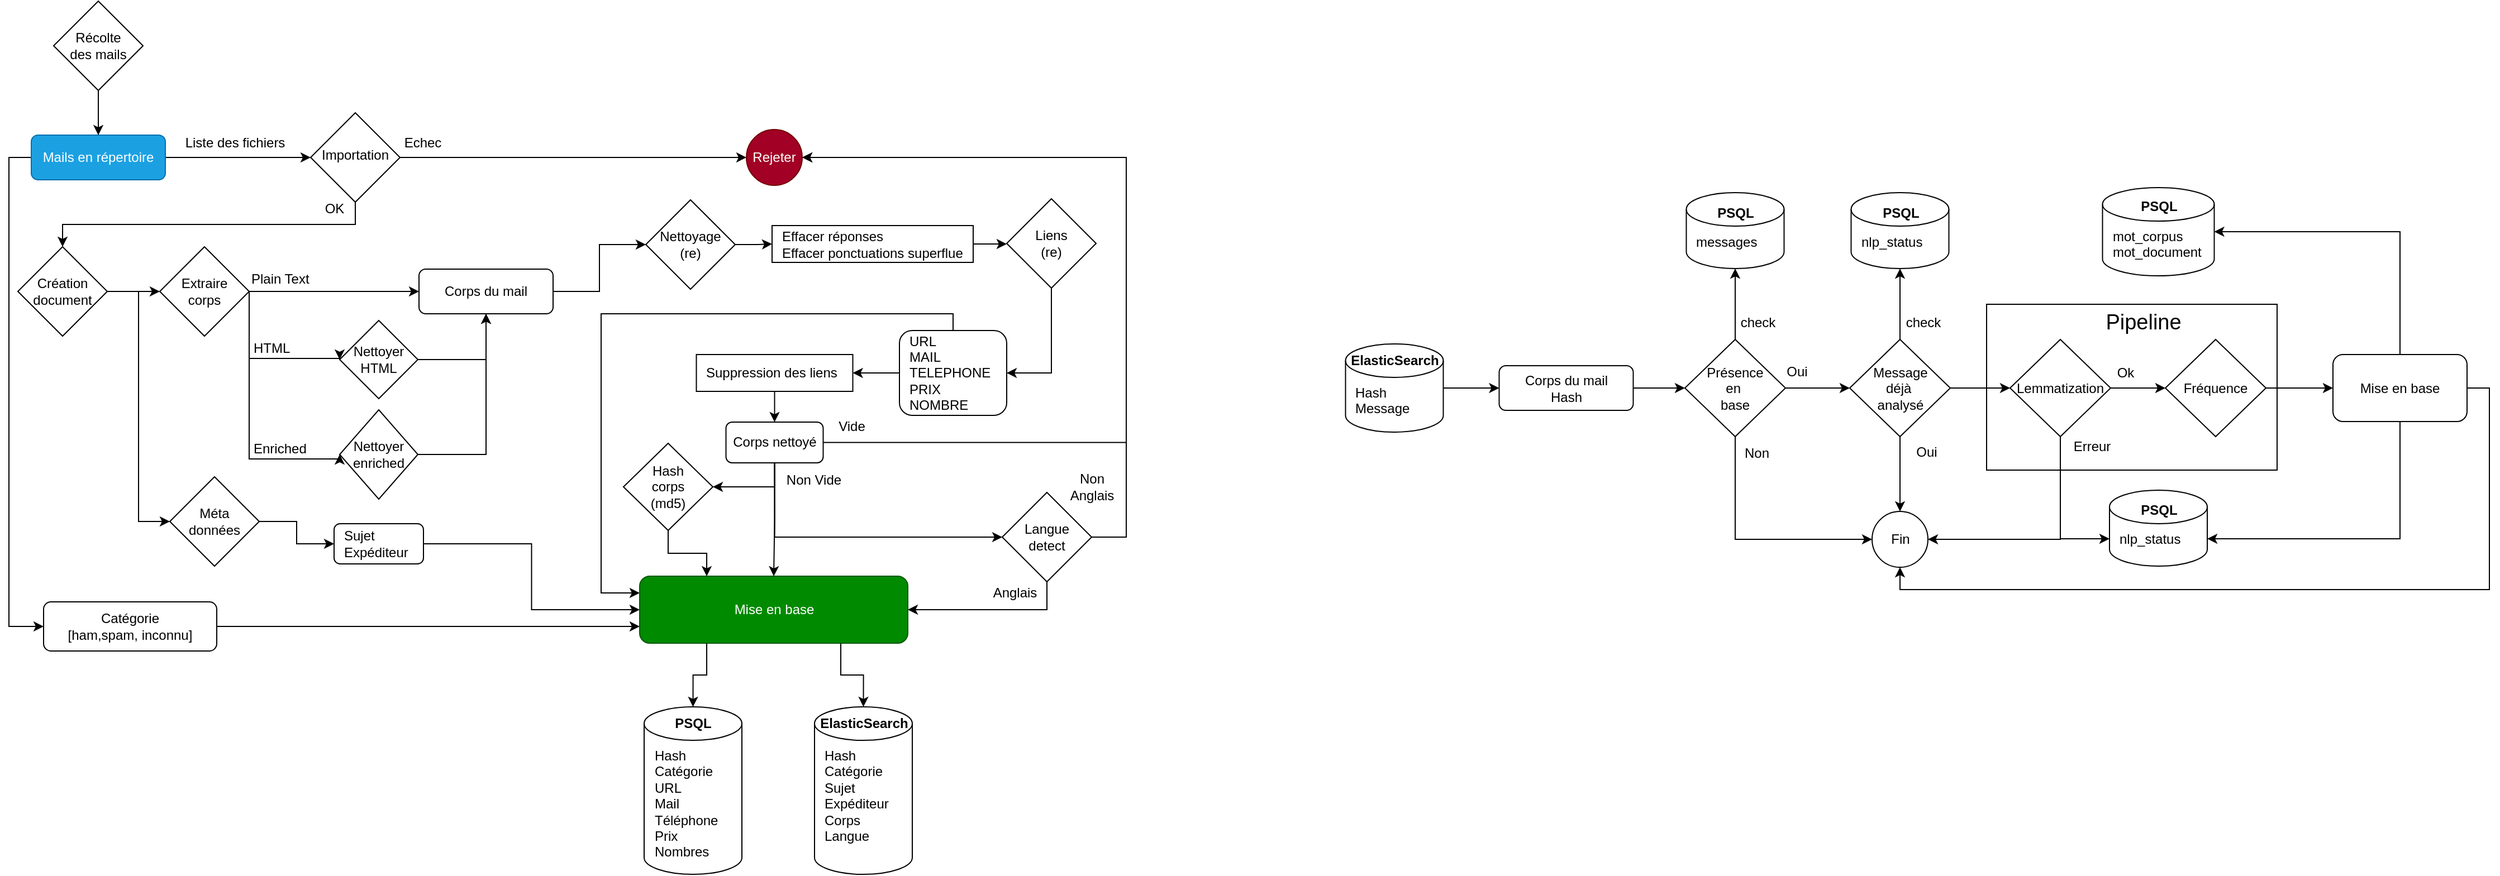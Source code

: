 <mxfile version="20.3.0" type="device"><diagram id="C5RBs43oDa-KdzZeNtuy" name="Page-1"><mxGraphModel dx="1421" dy="904" grid="1" gridSize="10" guides="1" tooltips="1" connect="1" arrows="1" fold="1" page="1" pageScale="1" pageWidth="1169" pageHeight="827" math="0" shadow="0"><root><mxCell id="WIyWlLk6GJQsqaUBKTNV-0"/><mxCell id="WIyWlLk6GJQsqaUBKTNV-1" parent="WIyWlLk6GJQsqaUBKTNV-0"/><mxCell id="fT5fN63PAaqTNjk_OCbS-17" value="" style="rounded=0;whiteSpace=wrap;html=1;" vertex="1" parent="WIyWlLk6GJQsqaUBKTNV-1"><mxGeometry x="1820" y="281.5" width="260" height="148.5" as="geometry"/></mxCell><mxCell id="M6-UuNwHoYVKfYpYURZb-105" value="Hash&lt;br&gt;Catégorie&lt;br&gt;Sujet&lt;br&gt;Expéditeur&lt;br&gt;Corps&lt;br&gt;Langue" style="shape=cylinder3;whiteSpace=wrap;html=1;boundedLbl=1;backgroundOutline=1;size=15;rounded=1;align=left;spacingLeft=7;verticalAlign=top;" parent="WIyWlLk6GJQsqaUBKTNV-1" vertex="1"><mxGeometry x="771" y="642" width="87.5" height="150" as="geometry"/></mxCell><mxCell id="M6-UuNwHoYVKfYpYURZb-8" style="edgeStyle=orthogonalEdgeStyle;rounded=0;orthogonalLoop=1;jettySize=auto;html=1;exitX=1;exitY=0.5;exitDx=0;exitDy=0;entryX=0;entryY=0.5;entryDx=0;entryDy=0;" parent="WIyWlLk6GJQsqaUBKTNV-1" source="M6-UuNwHoYVKfYpYURZb-0" target="M6-UuNwHoYVKfYpYURZb-3" edge="1"><mxGeometry relative="1" as="geometry"/></mxCell><mxCell id="M6-UuNwHoYVKfYpYURZb-99" style="edgeStyle=orthogonalEdgeStyle;rounded=0;orthogonalLoop=1;jettySize=auto;html=1;exitX=0;exitY=0.5;exitDx=0;exitDy=0;entryX=0;entryY=0.5;entryDx=0;entryDy=0;" parent="WIyWlLk6GJQsqaUBKTNV-1" source="M6-UuNwHoYVKfYpYURZb-0" target="M6-UuNwHoYVKfYpYURZb-100" edge="1"><mxGeometry relative="1" as="geometry"><mxPoint x="50" y="620" as="targetPoint"/></mxGeometry></mxCell><mxCell id="M6-UuNwHoYVKfYpYURZb-0" value="&lt;span style=&quot;font-weight: normal;&quot;&gt;Mails en répertoire&lt;/span&gt;" style="rounded=1;whiteSpace=wrap;html=1;fontSize=12;glass=0;strokeWidth=1;shadow=0;fontStyle=1;fillColor=#1ba1e2;fontColor=#ffffff;strokeColor=#006EAF;" parent="WIyWlLk6GJQsqaUBKTNV-1" vertex="1"><mxGeometry x="70" y="130" width="120" height="40" as="geometry"/></mxCell><mxCell id="M6-UuNwHoYVKfYpYURZb-2" value="Liste des fichiers" style="text;html=1;align=center;verticalAlign=middle;resizable=0;points=[];autosize=1;strokeColor=none;fillColor=none;" parent="WIyWlLk6GJQsqaUBKTNV-1" vertex="1"><mxGeometry x="197" y="122" width="110" height="30" as="geometry"/></mxCell><mxCell id="M6-UuNwHoYVKfYpYURZb-7" style="edgeStyle=orthogonalEdgeStyle;rounded=0;orthogonalLoop=1;jettySize=auto;html=1;exitX=1;exitY=0.5;exitDx=0;exitDy=0;entryX=0;entryY=0.5;entryDx=0;entryDy=0;" parent="WIyWlLk6GJQsqaUBKTNV-1" source="M6-UuNwHoYVKfYpYURZb-3" target="M6-UuNwHoYVKfYpYURZb-11" edge="1"><mxGeometry relative="1" as="geometry"><mxPoint x="491" y="150" as="targetPoint"/></mxGeometry></mxCell><mxCell id="M6-UuNwHoYVKfYpYURZb-97" style="edgeStyle=orthogonalEdgeStyle;rounded=0;orthogonalLoop=1;jettySize=auto;html=1;exitX=0.5;exitY=1;exitDx=0;exitDy=0;" parent="WIyWlLk6GJQsqaUBKTNV-1" source="M6-UuNwHoYVKfYpYURZb-3" target="M6-UuNwHoYVKfYpYURZb-19" edge="1"><mxGeometry relative="1" as="geometry"/></mxCell><mxCell id="M6-UuNwHoYVKfYpYURZb-3" value="Importation&lt;br&gt;" style="rhombus;whiteSpace=wrap;html=1;shadow=0;fontFamily=Helvetica;fontSize=12;align=center;strokeWidth=1;spacing=6;spacingTop=-4;" parent="WIyWlLk6GJQsqaUBKTNV-1" vertex="1"><mxGeometry x="320" y="110" width="80" height="80" as="geometry"/></mxCell><mxCell id="M6-UuNwHoYVKfYpYURZb-5" value="Echec" style="text;html=1;align=center;verticalAlign=middle;resizable=0;points=[];autosize=1;strokeColor=none;fillColor=none;" parent="WIyWlLk6GJQsqaUBKTNV-1" vertex="1"><mxGeometry x="390" y="122" width="60" height="30" as="geometry"/></mxCell><mxCell id="M6-UuNwHoYVKfYpYURZb-11" value="Rejeter" style="ellipse;whiteSpace=wrap;html=1;aspect=fixed;fillColor=#a20025;fontColor=#ffffff;strokeColor=#6F0000;" parent="WIyWlLk6GJQsqaUBKTNV-1" vertex="1"><mxGeometry x="710" y="125" width="50" height="50" as="geometry"/></mxCell><mxCell id="M6-UuNwHoYVKfYpYURZb-16" value="OK" style="text;html=1;align=center;verticalAlign=middle;resizable=0;points=[];autosize=1;strokeColor=none;fillColor=none;" parent="WIyWlLk6GJQsqaUBKTNV-1" vertex="1"><mxGeometry x="321" y="181" width="40" height="30" as="geometry"/></mxCell><mxCell id="M6-UuNwHoYVKfYpYURZb-22" style="edgeStyle=orthogonalEdgeStyle;rounded=0;orthogonalLoop=1;jettySize=auto;html=1;exitX=1;exitY=0.5;exitDx=0;exitDy=0;entryX=0;entryY=0.5;entryDx=0;entryDy=0;" parent="WIyWlLk6GJQsqaUBKTNV-1" source="M6-UuNwHoYVKfYpYURZb-19" target="M6-UuNwHoYVKfYpYURZb-21" edge="1"><mxGeometry relative="1" as="geometry"/></mxCell><mxCell id="M6-UuNwHoYVKfYpYURZb-55" value="" style="edgeStyle=orthogonalEdgeStyle;rounded=0;orthogonalLoop=1;jettySize=auto;html=1;entryX=0;entryY=0.5;entryDx=0;entryDy=0;" parent="WIyWlLk6GJQsqaUBKTNV-1" source="M6-UuNwHoYVKfYpYURZb-19" target="M6-UuNwHoYVKfYpYURZb-54" edge="1"><mxGeometry relative="1" as="geometry"/></mxCell><mxCell id="M6-UuNwHoYVKfYpYURZb-19" value="Création&lt;br&gt;document" style="rhombus;whiteSpace=wrap;html=1;" parent="WIyWlLk6GJQsqaUBKTNV-1" vertex="1"><mxGeometry x="58" y="230" width="80" height="80" as="geometry"/></mxCell><mxCell id="M6-UuNwHoYVKfYpYURZb-25" style="edgeStyle=orthogonalEdgeStyle;rounded=0;orthogonalLoop=1;jettySize=auto;html=1;exitX=1;exitY=0.5;exitDx=0;exitDy=0;" parent="WIyWlLk6GJQsqaUBKTNV-1" source="M6-UuNwHoYVKfYpYURZb-21" target="M6-UuNwHoYVKfYpYURZb-24" edge="1"><mxGeometry relative="1" as="geometry"/></mxCell><mxCell id="M6-UuNwHoYVKfYpYURZb-114" style="edgeStyle=orthogonalEdgeStyle;rounded=0;orthogonalLoop=1;jettySize=auto;html=1;exitX=1;exitY=0.5;exitDx=0;exitDy=0;entryX=0;entryY=0.5;entryDx=0;entryDy=0;" parent="WIyWlLk6GJQsqaUBKTNV-1" source="M6-UuNwHoYVKfYpYURZb-21" target="M6-UuNwHoYVKfYpYURZb-28" edge="1"><mxGeometry relative="1" as="geometry"><Array as="points"><mxPoint x="265" y="330"/></Array></mxGeometry></mxCell><mxCell id="M6-UuNwHoYVKfYpYURZb-115" style="edgeStyle=orthogonalEdgeStyle;rounded=0;orthogonalLoop=1;jettySize=auto;html=1;exitX=1;exitY=0.5;exitDx=0;exitDy=0;entryX=0;entryY=0.5;entryDx=0;entryDy=0;" parent="WIyWlLk6GJQsqaUBKTNV-1" source="M6-UuNwHoYVKfYpYURZb-21" target="M6-UuNwHoYVKfYpYURZb-29" edge="1"><mxGeometry relative="1" as="geometry"><Array as="points"><mxPoint x="265" y="420"/><mxPoint x="346" y="420"/></Array></mxGeometry></mxCell><mxCell id="M6-UuNwHoYVKfYpYURZb-21" value="Extraire&lt;br&gt;corps" style="rhombus;whiteSpace=wrap;html=1;" parent="WIyWlLk6GJQsqaUBKTNV-1" vertex="1"><mxGeometry x="185" y="230" width="80" height="80" as="geometry"/></mxCell><mxCell id="M6-UuNwHoYVKfYpYURZb-37" style="edgeStyle=orthogonalEdgeStyle;rounded=0;orthogonalLoop=1;jettySize=auto;html=1;exitX=1;exitY=0.5;exitDx=0;exitDy=0;entryX=0;entryY=0.5;entryDx=0;entryDy=0;" parent="WIyWlLk6GJQsqaUBKTNV-1" source="M6-UuNwHoYVKfYpYURZb-24" target="M6-UuNwHoYVKfYpYURZb-38" edge="1"><mxGeometry relative="1" as="geometry"><mxPoint x="620" y="221" as="targetPoint"/></mxGeometry></mxCell><mxCell id="M6-UuNwHoYVKfYpYURZb-24" value="&lt;span style=&quot;font-weight: normal;&quot;&gt;Corps du mail&lt;/span&gt;" style="rounded=1;whiteSpace=wrap;html=1;fontSize=12;glass=0;strokeWidth=1;shadow=0;fontStyle=1" parent="WIyWlLk6GJQsqaUBKTNV-1" vertex="1"><mxGeometry x="417" y="250" width="120" height="40" as="geometry"/></mxCell><mxCell id="M6-UuNwHoYVKfYpYURZb-26" value="Plain Text" style="text;html=1;align=left;verticalAlign=middle;resizable=0;points=[];autosize=1;strokeColor=none;fillColor=none;" parent="WIyWlLk6GJQsqaUBKTNV-1" vertex="1"><mxGeometry x="265" y="244" width="80" height="30" as="geometry"/></mxCell><mxCell id="M6-UuNwHoYVKfYpYURZb-34" style="edgeStyle=orthogonalEdgeStyle;rounded=0;orthogonalLoop=1;jettySize=auto;html=1;entryX=0.5;entryY=1;entryDx=0;entryDy=0;" parent="WIyWlLk6GJQsqaUBKTNV-1" source="M6-UuNwHoYVKfYpYURZb-28" target="M6-UuNwHoYVKfYpYURZb-24" edge="1"><mxGeometry relative="1" as="geometry"/></mxCell><mxCell id="M6-UuNwHoYVKfYpYURZb-28" value="Nettoyer&lt;br&gt;HTML" style="rhombus;whiteSpace=wrap;html=1;" parent="WIyWlLk6GJQsqaUBKTNV-1" vertex="1"><mxGeometry x="346" y="296" width="70" height="70" as="geometry"/></mxCell><mxCell id="M6-UuNwHoYVKfYpYURZb-35" style="edgeStyle=orthogonalEdgeStyle;rounded=0;orthogonalLoop=1;jettySize=auto;html=1;entryX=0.5;entryY=1;entryDx=0;entryDy=0;" parent="WIyWlLk6GJQsqaUBKTNV-1" source="M6-UuNwHoYVKfYpYURZb-29" target="M6-UuNwHoYVKfYpYURZb-24" edge="1"><mxGeometry relative="1" as="geometry"><mxPoint x="494" y="371" as="targetPoint"/></mxGeometry></mxCell><mxCell id="M6-UuNwHoYVKfYpYURZb-29" value="Nettoyer&lt;br&gt;enriched" style="rhombus;whiteSpace=wrap;html=1;" parent="WIyWlLk6GJQsqaUBKTNV-1" vertex="1"><mxGeometry x="346" y="376" width="70" height="80" as="geometry"/></mxCell><mxCell id="M6-UuNwHoYVKfYpYURZb-32" value="HTML" style="text;html=1;align=left;verticalAlign=middle;resizable=0;points=[];autosize=1;strokeColor=none;fillColor=none;" parent="WIyWlLk6GJQsqaUBKTNV-1" vertex="1"><mxGeometry x="267" y="306" width="60" height="30" as="geometry"/></mxCell><mxCell id="M6-UuNwHoYVKfYpYURZb-33" value="Enriched" style="text;html=1;align=left;verticalAlign=middle;resizable=0;points=[];autosize=1;strokeColor=none;fillColor=none;" parent="WIyWlLk6GJQsqaUBKTNV-1" vertex="1"><mxGeometry x="267" y="396" width="70" height="30" as="geometry"/></mxCell><mxCell id="M6-UuNwHoYVKfYpYURZb-45" style="edgeStyle=orthogonalEdgeStyle;rounded=0;orthogonalLoop=1;jettySize=auto;html=1;exitX=1;exitY=0.5;exitDx=0;exitDy=0;" parent="WIyWlLk6GJQsqaUBKTNV-1" source="M6-UuNwHoYVKfYpYURZb-38" target="M6-UuNwHoYVKfYpYURZb-43" edge="1"><mxGeometry relative="1" as="geometry"><mxPoint x="700" y="210" as="sourcePoint"/></mxGeometry></mxCell><mxCell id="M6-UuNwHoYVKfYpYURZb-38" value="Nettoyage&lt;br&gt;(re)" style="rhombus;whiteSpace=wrap;html=1;" parent="WIyWlLk6GJQsqaUBKTNV-1" vertex="1"><mxGeometry x="620" y="188" width="80" height="80" as="geometry"/></mxCell><mxCell id="CrNfSud0vOrTCEjKdL5y-3" style="edgeStyle=orthogonalEdgeStyle;rounded=0;orthogonalLoop=1;jettySize=auto;html=1;exitX=0.5;exitY=1;exitDx=0;exitDy=0;entryX=1;entryY=0.5;entryDx=0;entryDy=0;" parent="WIyWlLk6GJQsqaUBKTNV-1" source="M6-UuNwHoYVKfYpYURZb-39" target="M6-UuNwHoYVKfYpYURZb-50" edge="1"><mxGeometry relative="1" as="geometry"/></mxCell><mxCell id="M6-UuNwHoYVKfYpYURZb-39" value="Liens&lt;br&gt;(re)" style="rhombus;whiteSpace=wrap;html=1;" parent="WIyWlLk6GJQsqaUBKTNV-1" vertex="1"><mxGeometry x="943" y="187" width="80" height="80" as="geometry"/></mxCell><mxCell id="CrNfSud0vOrTCEjKdL5y-2" style="edgeStyle=orthogonalEdgeStyle;rounded=0;orthogonalLoop=1;jettySize=auto;html=1;exitX=1;exitY=0.5;exitDx=0;exitDy=0;entryX=0;entryY=0.5;entryDx=0;entryDy=0;" parent="WIyWlLk6GJQsqaUBKTNV-1" source="M6-UuNwHoYVKfYpYURZb-43" target="M6-UuNwHoYVKfYpYURZb-39" edge="1"><mxGeometry relative="1" as="geometry"/></mxCell><mxCell id="M6-UuNwHoYVKfYpYURZb-43" value="&lt;span style=&quot;background-color: initial;&quot;&gt;Effacer réponses&lt;/span&gt;&lt;br&gt;&lt;span style=&quot;background-color: initial;&quot;&gt;Effacer ponctuations superflue&lt;/span&gt;" style="rounded=0;whiteSpace=wrap;html=1;align=left;spacingLeft=7;" parent="WIyWlLk6GJQsqaUBKTNV-1" vertex="1"><mxGeometry x="733" y="211" width="180" height="33" as="geometry"/></mxCell><mxCell id="CrNfSud0vOrTCEjKdL5y-5" style="edgeStyle=orthogonalEdgeStyle;rounded=0;orthogonalLoop=1;jettySize=auto;html=1;exitX=0;exitY=0.5;exitDx=0;exitDy=0;entryX=1;entryY=0.5;entryDx=0;entryDy=0;" parent="WIyWlLk6GJQsqaUBKTNV-1" source="M6-UuNwHoYVKfYpYURZb-50" target="CrNfSud0vOrTCEjKdL5y-4" edge="1"><mxGeometry relative="1" as="geometry"/></mxCell><mxCell id="CrNfSud0vOrTCEjKdL5y-18" style="edgeStyle=orthogonalEdgeStyle;rounded=0;orthogonalLoop=1;jettySize=auto;html=1;entryX=0;entryY=0.25;entryDx=0;entryDy=0;" parent="WIyWlLk6GJQsqaUBKTNV-1" source="M6-UuNwHoYVKfYpYURZb-50" target="M6-UuNwHoYVKfYpYURZb-82" edge="1"><mxGeometry relative="1" as="geometry"><Array as="points"><mxPoint x="895" y="290"/><mxPoint x="580" y="290"/><mxPoint x="580" y="540"/></Array></mxGeometry></mxCell><mxCell id="M6-UuNwHoYVKfYpYURZb-50" value="URL&lt;br&gt;MAIL&lt;br&gt;TELEPHONE&lt;br&gt;PRIX&lt;br&gt;NOMBRE" style="whiteSpace=wrap;html=1;spacingLeft=7;align=left;rounded=1;" parent="WIyWlLk6GJQsqaUBKTNV-1" vertex="1"><mxGeometry x="847" y="305" width="96" height="76" as="geometry"/></mxCell><mxCell id="M6-UuNwHoYVKfYpYURZb-57" value="" style="edgeStyle=orthogonalEdgeStyle;rounded=0;orthogonalLoop=1;jettySize=auto;html=1;" parent="WIyWlLk6GJQsqaUBKTNV-1" source="M6-UuNwHoYVKfYpYURZb-54" target="M6-UuNwHoYVKfYpYURZb-56" edge="1"><mxGeometry relative="1" as="geometry"/></mxCell><mxCell id="M6-UuNwHoYVKfYpYURZb-54" value="Méta&lt;br&gt;données" style="rhombus;whiteSpace=wrap;html=1;" parent="WIyWlLk6GJQsqaUBKTNV-1" vertex="1"><mxGeometry x="194" y="436" width="80" height="80" as="geometry"/></mxCell><mxCell id="M6-UuNwHoYVKfYpYURZb-101" style="edgeStyle=orthogonalEdgeStyle;rounded=0;orthogonalLoop=1;jettySize=auto;html=1;entryX=0;entryY=0.5;entryDx=0;entryDy=0;" parent="WIyWlLk6GJQsqaUBKTNV-1" source="M6-UuNwHoYVKfYpYURZb-56" target="M6-UuNwHoYVKfYpYURZb-82" edge="1"><mxGeometry relative="1" as="geometry"/></mxCell><mxCell id="M6-UuNwHoYVKfYpYURZb-56" value="Sujet&lt;br&gt;Expéditeur" style="whiteSpace=wrap;html=1;spacingLeft=7;align=left;rounded=1;" parent="WIyWlLk6GJQsqaUBKTNV-1" vertex="1"><mxGeometry x="341" y="478" width="80" height="36" as="geometry"/></mxCell><mxCell id="CrNfSud0vOrTCEjKdL5y-7" style="edgeStyle=orthogonalEdgeStyle;rounded=0;orthogonalLoop=1;jettySize=auto;html=1;exitX=1;exitY=0.5;exitDx=0;exitDy=0;entryX=1;entryY=0.5;entryDx=0;entryDy=0;" parent="WIyWlLk6GJQsqaUBKTNV-1" source="M6-UuNwHoYVKfYpYURZb-58" target="M6-UuNwHoYVKfYpYURZb-11" edge="1"><mxGeometry relative="1" as="geometry"><Array as="points"><mxPoint x="1050" y="405"/><mxPoint x="1050" y="150"/></Array></mxGeometry></mxCell><mxCell id="CrNfSud0vOrTCEjKdL5y-8" style="edgeStyle=orthogonalEdgeStyle;rounded=0;orthogonalLoop=1;jettySize=auto;html=1;exitX=0.5;exitY=1;exitDx=0;exitDy=0;entryX=0;entryY=0.5;entryDx=0;entryDy=0;" parent="WIyWlLk6GJQsqaUBKTNV-1" source="M6-UuNwHoYVKfYpYURZb-58" target="M6-UuNwHoYVKfYpYURZb-66" edge="1"><mxGeometry relative="1" as="geometry"/></mxCell><mxCell id="CrNfSud0vOrTCEjKdL5y-9" style="edgeStyle=orthogonalEdgeStyle;rounded=0;orthogonalLoop=1;jettySize=auto;html=1;exitX=0.5;exitY=1;exitDx=0;exitDy=0;entryX=1;entryY=0.5;entryDx=0;entryDy=0;" parent="WIyWlLk6GJQsqaUBKTNV-1" source="M6-UuNwHoYVKfYpYURZb-58" target="M6-UuNwHoYVKfYpYURZb-77" edge="1"><mxGeometry relative="1" as="geometry"/></mxCell><mxCell id="CrNfSud0vOrTCEjKdL5y-11" style="edgeStyle=orthogonalEdgeStyle;rounded=0;orthogonalLoop=1;jettySize=auto;html=1;exitX=0.5;exitY=1;exitDx=0;exitDy=0;" parent="WIyWlLk6GJQsqaUBKTNV-1" source="M6-UuNwHoYVKfYpYURZb-58" target="M6-UuNwHoYVKfYpYURZb-82" edge="1"><mxGeometry relative="1" as="geometry"/></mxCell><mxCell id="M6-UuNwHoYVKfYpYURZb-58" value="Corps nettoyé" style="whiteSpace=wrap;html=1;align=center;rounded=1;spacingLeft=0;" parent="WIyWlLk6GJQsqaUBKTNV-1" vertex="1"><mxGeometry x="691.75" y="387" width="87" height="36.5" as="geometry"/></mxCell><mxCell id="M6-UuNwHoYVKfYpYURZb-64" value="Vide" style="text;html=1;align=center;verticalAlign=middle;resizable=0;points=[];autosize=1;strokeColor=none;fillColor=none;" parent="WIyWlLk6GJQsqaUBKTNV-1" vertex="1"><mxGeometry x="778.75" y="376" width="50" height="30" as="geometry"/></mxCell><mxCell id="M6-UuNwHoYVKfYpYURZb-93" style="edgeStyle=orthogonalEdgeStyle;rounded=0;orthogonalLoop=1;jettySize=auto;html=1;exitX=1;exitY=0.5;exitDx=0;exitDy=0;entryX=1;entryY=0.5;entryDx=0;entryDy=0;" parent="WIyWlLk6GJQsqaUBKTNV-1" source="M6-UuNwHoYVKfYpYURZb-66" target="M6-UuNwHoYVKfYpYURZb-11" edge="1"><mxGeometry relative="1" as="geometry"><Array as="points"><mxPoint x="1050" y="490"/><mxPoint x="1050" y="150"/></Array></mxGeometry></mxCell><mxCell id="M6-UuNwHoYVKfYpYURZb-109" style="edgeStyle=orthogonalEdgeStyle;rounded=0;orthogonalLoop=1;jettySize=auto;html=1;exitX=0.5;exitY=1;exitDx=0;exitDy=0;entryX=1;entryY=0.5;entryDx=0;entryDy=0;" parent="WIyWlLk6GJQsqaUBKTNV-1" source="M6-UuNwHoYVKfYpYURZb-66" target="M6-UuNwHoYVKfYpYURZb-82" edge="1"><mxGeometry relative="1" as="geometry"/></mxCell><mxCell id="M6-UuNwHoYVKfYpYURZb-66" value="Langue&lt;br&gt;detect" style="rhombus;whiteSpace=wrap;html=1;" parent="WIyWlLk6GJQsqaUBKTNV-1" vertex="1"><mxGeometry x="939" y="450" width="80" height="80" as="geometry"/></mxCell><mxCell id="M6-UuNwHoYVKfYpYURZb-68" value="Non Vide" style="text;html=1;align=center;verticalAlign=middle;resizable=0;points=[];autosize=1;strokeColor=none;fillColor=none;" parent="WIyWlLk6GJQsqaUBKTNV-1" vertex="1"><mxGeometry x="735.25" y="424" width="70" height="30" as="geometry"/></mxCell><mxCell id="M6-UuNwHoYVKfYpYURZb-71" value="Non&lt;br&gt;Anglais" style="text;html=1;align=center;verticalAlign=middle;resizable=0;points=[];autosize=1;strokeColor=none;fillColor=none;" parent="WIyWlLk6GJQsqaUBKTNV-1" vertex="1"><mxGeometry x="989" y="425" width="60" height="40" as="geometry"/></mxCell><mxCell id="CrNfSud0vOrTCEjKdL5y-19" style="edgeStyle=orthogonalEdgeStyle;rounded=0;orthogonalLoop=1;jettySize=auto;html=1;entryX=0.25;entryY=0;entryDx=0;entryDy=0;" parent="WIyWlLk6GJQsqaUBKTNV-1" source="M6-UuNwHoYVKfYpYURZb-77" target="M6-UuNwHoYVKfYpYURZb-82" edge="1"><mxGeometry relative="1" as="geometry"/></mxCell><mxCell id="M6-UuNwHoYVKfYpYURZb-77" value="Hash &lt;br&gt;corps&lt;br&gt;(md5)" style="rhombus;whiteSpace=wrap;html=1;" parent="WIyWlLk6GJQsqaUBKTNV-1" vertex="1"><mxGeometry x="600" y="406" width="80" height="78" as="geometry"/></mxCell><mxCell id="M6-UuNwHoYVKfYpYURZb-79" value="Anglais" style="text;html=1;align=center;verticalAlign=middle;resizable=0;points=[];autosize=1;strokeColor=none;fillColor=none;" parent="WIyWlLk6GJQsqaUBKTNV-1" vertex="1"><mxGeometry x="920" y="525" width="60" height="30" as="geometry"/></mxCell><mxCell id="M6-UuNwHoYVKfYpYURZb-81" value="Hash&lt;br&gt;Catégorie&lt;br&gt;URL&lt;br&gt;Mail&lt;br&gt;Téléphone&lt;br&gt;Prix&lt;br&gt;Nombres" style="shape=cylinder3;whiteSpace=wrap;html=1;boundedLbl=1;backgroundOutline=1;size=15;rounded=1;align=left;spacingLeft=7;verticalAlign=top;" parent="WIyWlLk6GJQsqaUBKTNV-1" vertex="1"><mxGeometry x="618.5" y="642" width="87.5" height="150" as="geometry"/></mxCell><mxCell id="M6-UuNwHoYVKfYpYURZb-83" style="edgeStyle=orthogonalEdgeStyle;rounded=0;orthogonalLoop=1;jettySize=auto;html=1;exitX=0.25;exitY=1;exitDx=0;exitDy=0;entryX=0.5;entryY=0;entryDx=0;entryDy=0;entryPerimeter=0;" parent="WIyWlLk6GJQsqaUBKTNV-1" source="M6-UuNwHoYVKfYpYURZb-82" target="M6-UuNwHoYVKfYpYURZb-81" edge="1"><mxGeometry relative="1" as="geometry"/></mxCell><mxCell id="M6-UuNwHoYVKfYpYURZb-106" style="edgeStyle=orthogonalEdgeStyle;rounded=0;orthogonalLoop=1;jettySize=auto;html=1;exitX=0.75;exitY=1;exitDx=0;exitDy=0;entryX=0.5;entryY=0;entryDx=0;entryDy=0;entryPerimeter=0;" parent="WIyWlLk6GJQsqaUBKTNV-1" source="M6-UuNwHoYVKfYpYURZb-82" target="M6-UuNwHoYVKfYpYURZb-105" edge="1"><mxGeometry relative="1" as="geometry"/></mxCell><mxCell id="M6-UuNwHoYVKfYpYURZb-82" value="Mise en base" style="whiteSpace=wrap;html=1;rounded=1;fillColor=#008a00;fontColor=#ffffff;strokeColor=#005700;" parent="WIyWlLk6GJQsqaUBKTNV-1" vertex="1"><mxGeometry x="614.5" y="525" width="240" height="60" as="geometry"/></mxCell><mxCell id="M6-UuNwHoYVKfYpYURZb-85" value="ElasticSearch" style="text;html=1;align=center;verticalAlign=middle;resizable=0;points=[];autosize=1;strokeColor=none;fillColor=none;fontStyle=1" parent="WIyWlLk6GJQsqaUBKTNV-1" vertex="1"><mxGeometry x="764.75" y="642" width="100" height="30" as="geometry"/></mxCell><mxCell id="M6-UuNwHoYVKfYpYURZb-86" value="PSQL" style="text;html=1;align=center;verticalAlign=middle;resizable=0;points=[];autosize=1;strokeColor=none;fillColor=none;fontStyle=1" parent="WIyWlLk6GJQsqaUBKTNV-1" vertex="1"><mxGeometry x="632.25" y="642" width="60" height="30" as="geometry"/></mxCell><mxCell id="M6-UuNwHoYVKfYpYURZb-111" style="edgeStyle=orthogonalEdgeStyle;rounded=0;orthogonalLoop=1;jettySize=auto;html=1;entryX=0;entryY=0.75;entryDx=0;entryDy=0;" parent="WIyWlLk6GJQsqaUBKTNV-1" source="M6-UuNwHoYVKfYpYURZb-100" target="M6-UuNwHoYVKfYpYURZb-82" edge="1"><mxGeometry relative="1" as="geometry"/></mxCell><mxCell id="M6-UuNwHoYVKfYpYURZb-100" value="Catégorie&lt;br&gt;[ham,spam, inconnu]" style="whiteSpace=wrap;html=1;rounded=1;" parent="WIyWlLk6GJQsqaUBKTNV-1" vertex="1"><mxGeometry x="81" y="548" width="155" height="44" as="geometry"/></mxCell><mxCell id="CrNfSud0vOrTCEjKdL5y-6" style="edgeStyle=orthogonalEdgeStyle;rounded=0;orthogonalLoop=1;jettySize=auto;html=1;exitX=0.5;exitY=1;exitDx=0;exitDy=0;entryX=0.5;entryY=0;entryDx=0;entryDy=0;" parent="WIyWlLk6GJQsqaUBKTNV-1" source="CrNfSud0vOrTCEjKdL5y-4" target="M6-UuNwHoYVKfYpYURZb-58" edge="1"><mxGeometry relative="1" as="geometry"/></mxCell><mxCell id="CrNfSud0vOrTCEjKdL5y-4" value="&lt;span style=&quot;background-color: initial;&quot;&gt;Suppression des liens&lt;/span&gt;" style="rounded=0;whiteSpace=wrap;html=1;align=left;spacingLeft=7;" parent="WIyWlLk6GJQsqaUBKTNV-1" vertex="1"><mxGeometry x="665.25" y="326.5" width="140" height="33" as="geometry"/></mxCell><mxCell id="CrNfSud0vOrTCEjKdL5y-15" style="edgeStyle=orthogonalEdgeStyle;rounded=0;orthogonalLoop=1;jettySize=auto;html=1;exitX=0.5;exitY=1;exitDx=0;exitDy=0;entryX=0.5;entryY=0;entryDx=0;entryDy=0;" parent="WIyWlLk6GJQsqaUBKTNV-1" source="CrNfSud0vOrTCEjKdL5y-14" target="M6-UuNwHoYVKfYpYURZb-0" edge="1"><mxGeometry relative="1" as="geometry"/></mxCell><mxCell id="CrNfSud0vOrTCEjKdL5y-14" value="Récolte&lt;br&gt;des mails" style="rhombus;whiteSpace=wrap;html=1;" parent="WIyWlLk6GJQsqaUBKTNV-1" vertex="1"><mxGeometry x="90" y="10" width="80" height="80" as="geometry"/></mxCell><mxCell id="fT5fN63PAaqTNjk_OCbS-0" style="edgeStyle=orthogonalEdgeStyle;rounded=0;orthogonalLoop=1;jettySize=auto;html=1;exitX=1;exitY=0.5;exitDx=0;exitDy=0;exitPerimeter=0;entryX=0;entryY=0.5;entryDx=0;entryDy=0;" edge="1" parent="WIyWlLk6GJQsqaUBKTNV-1" source="N2zBOmxhqoHaNrv9JZ1m-1" target="N2zBOmxhqoHaNrv9JZ1m-8"><mxGeometry relative="1" as="geometry"/></mxCell><mxCell id="N2zBOmxhqoHaNrv9JZ1m-1" value="Hash&lt;br&gt;Message&lt;br&gt;&lt;br&gt;&lt;br&gt;&lt;br&gt;" style="shape=cylinder3;whiteSpace=wrap;html=1;boundedLbl=1;backgroundOutline=1;size=15;rounded=1;align=left;spacingLeft=7;verticalAlign=top;" parent="WIyWlLk6GJQsqaUBKTNV-1" vertex="1"><mxGeometry x="1246.25" y="317" width="87.5" height="79" as="geometry"/></mxCell><mxCell id="N2zBOmxhqoHaNrv9JZ1m-2" value="ElasticSearch" style="text;html=1;align=center;verticalAlign=middle;resizable=0;points=[];autosize=1;strokeColor=none;fillColor=none;fontStyle=1" parent="WIyWlLk6GJQsqaUBKTNV-1" vertex="1"><mxGeometry x="1240" y="317" width="100" height="30" as="geometry"/></mxCell><mxCell id="N2zBOmxhqoHaNrv9JZ1m-3" value="nlp_status" style="shape=cylinder3;whiteSpace=wrap;html=1;boundedLbl=1;backgroundOutline=1;size=15;rounded=1;align=left;spacingLeft=7;verticalAlign=top;" parent="WIyWlLk6GJQsqaUBKTNV-1" vertex="1"><mxGeometry x="1698.75" y="181.5" width="87.5" height="68" as="geometry"/></mxCell><mxCell id="N2zBOmxhqoHaNrv9JZ1m-4" value="PSQL" style="text;html=1;align=center;verticalAlign=middle;resizable=0;points=[];autosize=1;strokeColor=none;fillColor=none;fontStyle=1" parent="WIyWlLk6GJQsqaUBKTNV-1" vertex="1"><mxGeometry x="1712.5" y="184.5" width="60" height="30" as="geometry"/></mxCell><mxCell id="N2zBOmxhqoHaNrv9JZ1m-5" value="mot_corpus&lt;br&gt;mot_document" style="shape=cylinder3;whiteSpace=wrap;html=1;boundedLbl=1;backgroundOutline=1;size=15;rounded=1;align=left;spacingLeft=7;verticalAlign=top;" parent="WIyWlLk6GJQsqaUBKTNV-1" vertex="1"><mxGeometry x="1923.75" y="177" width="100" height="79" as="geometry"/></mxCell><mxCell id="N2zBOmxhqoHaNrv9JZ1m-6" value="PSQL" style="text;html=1;align=center;verticalAlign=middle;resizable=0;points=[];autosize=1;strokeColor=none;fillColor=none;fontStyle=1" parent="WIyWlLk6GJQsqaUBKTNV-1" vertex="1"><mxGeometry x="1943.75" y="179" width="60" height="30" as="geometry"/></mxCell><mxCell id="fT5fN63PAaqTNjk_OCbS-4" style="edgeStyle=orthogonalEdgeStyle;rounded=0;orthogonalLoop=1;jettySize=auto;html=1;exitX=1;exitY=0.5;exitDx=0;exitDy=0;entryX=0;entryY=0.5;entryDx=0;entryDy=0;" edge="1" parent="WIyWlLk6GJQsqaUBKTNV-1" source="N2zBOmxhqoHaNrv9JZ1m-8" target="fT5fN63PAaqTNjk_OCbS-1"><mxGeometry relative="1" as="geometry"/></mxCell><mxCell id="N2zBOmxhqoHaNrv9JZ1m-8" value="&lt;span style=&quot;font-weight: normal;&quot;&gt;Corps du mail&lt;br&gt;Hash&lt;br&gt;&lt;/span&gt;" style="rounded=1;whiteSpace=wrap;html=1;fontSize=12;glass=0;strokeWidth=1;shadow=0;fontStyle=1" parent="WIyWlLk6GJQsqaUBKTNV-1" vertex="1"><mxGeometry x="1383.75" y="336.5" width="120" height="40" as="geometry"/></mxCell><mxCell id="fT5fN63PAaqTNjk_OCbS-5" style="edgeStyle=orthogonalEdgeStyle;rounded=0;orthogonalLoop=1;jettySize=auto;html=1;exitX=0.5;exitY=0;exitDx=0;exitDy=0;entryX=0.5;entryY=1;entryDx=0;entryDy=0;entryPerimeter=0;" edge="1" parent="WIyWlLk6GJQsqaUBKTNV-1" source="fT5fN63PAaqTNjk_OCbS-1" target="fT5fN63PAaqTNjk_OCbS-2"><mxGeometry relative="1" as="geometry"/></mxCell><mxCell id="fT5fN63PAaqTNjk_OCbS-7" style="edgeStyle=orthogonalEdgeStyle;rounded=0;orthogonalLoop=1;jettySize=auto;html=1;exitX=0.5;exitY=1;exitDx=0;exitDy=0;entryX=0;entryY=0.5;entryDx=0;entryDy=0;" edge="1" parent="WIyWlLk6GJQsqaUBKTNV-1" source="fT5fN63PAaqTNjk_OCbS-1" target="fT5fN63PAaqTNjk_OCbS-6"><mxGeometry relative="1" as="geometry"/></mxCell><mxCell id="fT5fN63PAaqTNjk_OCbS-11" style="edgeStyle=orthogonalEdgeStyle;rounded=0;orthogonalLoop=1;jettySize=auto;html=1;exitX=1;exitY=0.5;exitDx=0;exitDy=0;entryX=0;entryY=0.5;entryDx=0;entryDy=0;" edge="1" parent="WIyWlLk6GJQsqaUBKTNV-1" source="fT5fN63PAaqTNjk_OCbS-1" target="fT5fN63PAaqTNjk_OCbS-10"><mxGeometry relative="1" as="geometry"/></mxCell><mxCell id="fT5fN63PAaqTNjk_OCbS-1" value="Présence&lt;br&gt;en&amp;nbsp;&lt;br&gt;base" style="rhombus;whiteSpace=wrap;html=1;" vertex="1" parent="WIyWlLk6GJQsqaUBKTNV-1"><mxGeometry x="1550" y="313" width="90" height="87" as="geometry"/></mxCell><mxCell id="fT5fN63PAaqTNjk_OCbS-2" value="messages" style="shape=cylinder3;whiteSpace=wrap;html=1;boundedLbl=1;backgroundOutline=1;size=15;rounded=1;align=left;spacingLeft=7;verticalAlign=top;" vertex="1" parent="WIyWlLk6GJQsqaUBKTNV-1"><mxGeometry x="1551.25" y="181.5" width="87.5" height="68" as="geometry"/></mxCell><mxCell id="fT5fN63PAaqTNjk_OCbS-3" value="PSQL" style="text;html=1;align=center;verticalAlign=middle;resizable=0;points=[];autosize=1;strokeColor=none;fillColor=none;fontStyle=1" vertex="1" parent="WIyWlLk6GJQsqaUBKTNV-1"><mxGeometry x="1565" y="184.5" width="60" height="30" as="geometry"/></mxCell><mxCell id="fT5fN63PAaqTNjk_OCbS-6" value="Fin" style="ellipse;whiteSpace=wrap;html=1;aspect=fixed;" vertex="1" parent="WIyWlLk6GJQsqaUBKTNV-1"><mxGeometry x="1717.5" y="467" width="50" height="50" as="geometry"/></mxCell><mxCell id="fT5fN63PAaqTNjk_OCbS-8" value="Non" style="text;html=1;align=center;verticalAlign=middle;resizable=0;points=[];autosize=1;strokeColor=none;fillColor=none;" vertex="1" parent="WIyWlLk6GJQsqaUBKTNV-1"><mxGeometry x="1588.75" y="400" width="50" height="30" as="geometry"/></mxCell><mxCell id="fT5fN63PAaqTNjk_OCbS-9" value="check" style="text;html=1;align=center;verticalAlign=middle;resizable=0;points=[];autosize=1;strokeColor=none;fillColor=none;" vertex="1" parent="WIyWlLk6GJQsqaUBKTNV-1"><mxGeometry x="1590" y="283" width="50" height="30" as="geometry"/></mxCell><mxCell id="fT5fN63PAaqTNjk_OCbS-12" style="edgeStyle=orthogonalEdgeStyle;rounded=0;orthogonalLoop=1;jettySize=auto;html=1;exitX=0.5;exitY=0;exitDx=0;exitDy=0;entryX=0.5;entryY=1;entryDx=0;entryDy=0;entryPerimeter=0;" edge="1" parent="WIyWlLk6GJQsqaUBKTNV-1" source="fT5fN63PAaqTNjk_OCbS-10" target="N2zBOmxhqoHaNrv9JZ1m-3"><mxGeometry relative="1" as="geometry"/></mxCell><mxCell id="fT5fN63PAaqTNjk_OCbS-25" style="edgeStyle=orthogonalEdgeStyle;rounded=0;orthogonalLoop=1;jettySize=auto;html=1;exitX=1;exitY=0.5;exitDx=0;exitDy=0;entryX=0;entryY=0.5;entryDx=0;entryDy=0;fontSize=19;" edge="1" parent="WIyWlLk6GJQsqaUBKTNV-1" source="fT5fN63PAaqTNjk_OCbS-10" target="fT5fN63PAaqTNjk_OCbS-23"><mxGeometry relative="1" as="geometry"/></mxCell><mxCell id="fT5fN63PAaqTNjk_OCbS-34" style="edgeStyle=orthogonalEdgeStyle;rounded=0;orthogonalLoop=1;jettySize=auto;html=1;exitX=0.5;exitY=1;exitDx=0;exitDy=0;entryX=0.5;entryY=0;entryDx=0;entryDy=0;fontSize=19;" edge="1" parent="WIyWlLk6GJQsqaUBKTNV-1" source="fT5fN63PAaqTNjk_OCbS-10" target="fT5fN63PAaqTNjk_OCbS-6"><mxGeometry relative="1" as="geometry"/></mxCell><mxCell id="fT5fN63PAaqTNjk_OCbS-10" value="Message&lt;br&gt;déjà&amp;nbsp;&lt;br&gt;analysé" style="rhombus;whiteSpace=wrap;html=1;" vertex="1" parent="WIyWlLk6GJQsqaUBKTNV-1"><mxGeometry x="1697.5" y="313" width="90" height="87" as="geometry"/></mxCell><mxCell id="fT5fN63PAaqTNjk_OCbS-13" value="check" style="text;html=1;align=center;verticalAlign=middle;resizable=0;points=[];autosize=1;strokeColor=none;fillColor=none;" vertex="1" parent="WIyWlLk6GJQsqaUBKTNV-1"><mxGeometry x="1737.5" y="283" width="50" height="30" as="geometry"/></mxCell><mxCell id="fT5fN63PAaqTNjk_OCbS-14" value="Oui" style="text;html=1;align=center;verticalAlign=middle;resizable=0;points=[];autosize=1;strokeColor=none;fillColor=none;" vertex="1" parent="WIyWlLk6GJQsqaUBKTNV-1"><mxGeometry x="1630" y="326.5" width="40" height="30" as="geometry"/></mxCell><mxCell id="fT5fN63PAaqTNjk_OCbS-16" value="Oui" style="text;html=1;align=center;verticalAlign=middle;resizable=0;points=[];autosize=1;strokeColor=none;fillColor=none;" vertex="1" parent="WIyWlLk6GJQsqaUBKTNV-1"><mxGeometry x="1746.25" y="399" width="40" height="30" as="geometry"/></mxCell><mxCell id="fT5fN63PAaqTNjk_OCbS-32" style="edgeStyle=orthogonalEdgeStyle;rounded=0;orthogonalLoop=1;jettySize=auto;html=1;exitX=0.5;exitY=0;exitDx=0;exitDy=0;entryX=1;entryY=0.5;entryDx=0;entryDy=0;entryPerimeter=0;fontSize=19;" edge="1" parent="WIyWlLk6GJQsqaUBKTNV-1" source="fT5fN63PAaqTNjk_OCbS-18" target="N2zBOmxhqoHaNrv9JZ1m-5"><mxGeometry relative="1" as="geometry"/></mxCell><mxCell id="fT5fN63PAaqTNjk_OCbS-33" style="edgeStyle=orthogonalEdgeStyle;rounded=0;orthogonalLoop=1;jettySize=auto;html=1;exitX=0.5;exitY=1;exitDx=0;exitDy=0;entryX=1;entryY=0;entryDx=0;entryDy=43.5;entryPerimeter=0;fontSize=19;" edge="1" parent="WIyWlLk6GJQsqaUBKTNV-1" source="fT5fN63PAaqTNjk_OCbS-18" target="fT5fN63PAaqTNjk_OCbS-19"><mxGeometry relative="1" as="geometry"/></mxCell><mxCell id="fT5fN63PAaqTNjk_OCbS-36" style="edgeStyle=orthogonalEdgeStyle;rounded=0;orthogonalLoop=1;jettySize=auto;html=1;exitX=1;exitY=0.5;exitDx=0;exitDy=0;entryX=0.5;entryY=1;entryDx=0;entryDy=0;fontSize=19;" edge="1" parent="WIyWlLk6GJQsqaUBKTNV-1" source="fT5fN63PAaqTNjk_OCbS-18" target="fT5fN63PAaqTNjk_OCbS-6"><mxGeometry relative="1" as="geometry"/></mxCell><mxCell id="fT5fN63PAaqTNjk_OCbS-18" value="Mise en base" style="whiteSpace=wrap;html=1;rounded=1;" vertex="1" parent="WIyWlLk6GJQsqaUBKTNV-1"><mxGeometry x="2130" y="326.5" width="120" height="60" as="geometry"/></mxCell><mxCell id="fT5fN63PAaqTNjk_OCbS-19" value="nlp_status" style="shape=cylinder3;whiteSpace=wrap;html=1;boundedLbl=1;backgroundOutline=1;size=15;rounded=1;align=left;spacingLeft=7;verticalAlign=top;" vertex="1" parent="WIyWlLk6GJQsqaUBKTNV-1"><mxGeometry x="1930" y="448" width="87.5" height="68" as="geometry"/></mxCell><mxCell id="fT5fN63PAaqTNjk_OCbS-20" value="PSQL" style="text;html=1;align=center;verticalAlign=middle;resizable=0;points=[];autosize=1;strokeColor=none;fillColor=none;fontStyle=1" vertex="1" parent="WIyWlLk6GJQsqaUBKTNV-1"><mxGeometry x="1943.75" y="451" width="60" height="30" as="geometry"/></mxCell><mxCell id="fT5fN63PAaqTNjk_OCbS-21" value="&lt;font style=&quot;font-size: 19px;&quot;&gt;Pipeline&lt;/font&gt;" style="text;html=1;align=center;verticalAlign=middle;resizable=0;points=[];autosize=1;strokeColor=none;fillColor=none;" vertex="1" parent="WIyWlLk6GJQsqaUBKTNV-1"><mxGeometry x="1915" y="278" width="90" height="40" as="geometry"/></mxCell><mxCell id="fT5fN63PAaqTNjk_OCbS-26" style="edgeStyle=orthogonalEdgeStyle;rounded=0;orthogonalLoop=1;jettySize=auto;html=1;exitX=1;exitY=0.5;exitDx=0;exitDy=0;entryX=0;entryY=0.5;entryDx=0;entryDy=0;fontSize=19;" edge="1" parent="WIyWlLk6GJQsqaUBKTNV-1" source="fT5fN63PAaqTNjk_OCbS-23" target="fT5fN63PAaqTNjk_OCbS-24"><mxGeometry relative="1" as="geometry"/></mxCell><mxCell id="fT5fN63PAaqTNjk_OCbS-28" style="edgeStyle=orthogonalEdgeStyle;rounded=0;orthogonalLoop=1;jettySize=auto;html=1;exitX=0.5;exitY=1;exitDx=0;exitDy=0;entryX=0;entryY=0;entryDx=0;entryDy=43.5;entryPerimeter=0;fontSize=19;" edge="1" parent="WIyWlLk6GJQsqaUBKTNV-1" source="fT5fN63PAaqTNjk_OCbS-23" target="fT5fN63PAaqTNjk_OCbS-19"><mxGeometry relative="1" as="geometry"/></mxCell><mxCell id="fT5fN63PAaqTNjk_OCbS-29" style="edgeStyle=orthogonalEdgeStyle;rounded=0;orthogonalLoop=1;jettySize=auto;html=1;exitX=0.5;exitY=1;exitDx=0;exitDy=0;entryX=1;entryY=0.5;entryDx=0;entryDy=0;fontSize=19;" edge="1" parent="WIyWlLk6GJQsqaUBKTNV-1" source="fT5fN63PAaqTNjk_OCbS-23" target="fT5fN63PAaqTNjk_OCbS-6"><mxGeometry relative="1" as="geometry"/></mxCell><mxCell id="fT5fN63PAaqTNjk_OCbS-23" value="Lemmatization" style="rhombus;whiteSpace=wrap;html=1;" vertex="1" parent="WIyWlLk6GJQsqaUBKTNV-1"><mxGeometry x="1841" y="313" width="90" height="87" as="geometry"/></mxCell><mxCell id="fT5fN63PAaqTNjk_OCbS-27" style="edgeStyle=orthogonalEdgeStyle;rounded=0;orthogonalLoop=1;jettySize=auto;html=1;exitX=1;exitY=0.5;exitDx=0;exitDy=0;entryX=0;entryY=0.5;entryDx=0;entryDy=0;fontSize=19;" edge="1" parent="WIyWlLk6GJQsqaUBKTNV-1" source="fT5fN63PAaqTNjk_OCbS-24" target="fT5fN63PAaqTNjk_OCbS-18"><mxGeometry relative="1" as="geometry"/></mxCell><mxCell id="fT5fN63PAaqTNjk_OCbS-24" value="Fréquence" style="rhombus;whiteSpace=wrap;html=1;" vertex="1" parent="WIyWlLk6GJQsqaUBKTNV-1"><mxGeometry x="1980" y="313" width="90" height="87" as="geometry"/></mxCell><mxCell id="fT5fN63PAaqTNjk_OCbS-30" value="Erreur" style="text;html=1;align=center;verticalAlign=middle;resizable=0;points=[];autosize=1;strokeColor=none;fillColor=none;" vertex="1" parent="WIyWlLk6GJQsqaUBKTNV-1"><mxGeometry x="1883.75" y="394" width="60" height="30" as="geometry"/></mxCell><mxCell id="fT5fN63PAaqTNjk_OCbS-31" value="Ok" style="text;html=1;align=center;verticalAlign=middle;resizable=0;points=[];autosize=1;strokeColor=none;fillColor=none;" vertex="1" parent="WIyWlLk6GJQsqaUBKTNV-1"><mxGeometry x="1923.75" y="328" width="40" height="30" as="geometry"/></mxCell></root></mxGraphModel></diagram></mxfile>